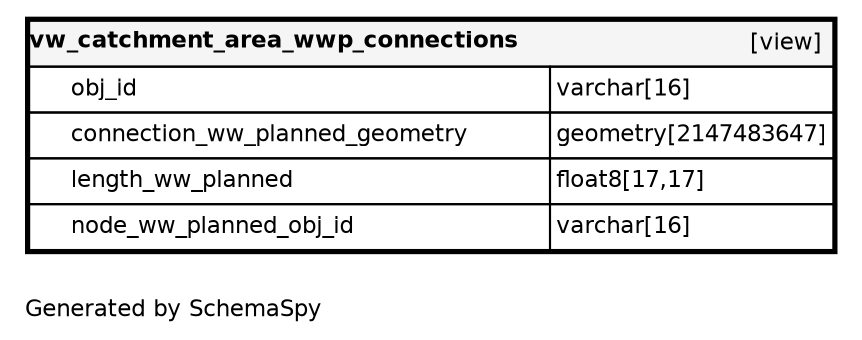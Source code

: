digraph "oneDegreeRelationshipsDiagram" {
  graph [    rankdir="RL"    bgcolor="#ffffff"    label="\nGenerated by SchemaSpy"    labeljust="l"    nodesep="0.18"    ranksep="0.46"    fontname="Helvetica"    fontsize="11"    ration="compress"  ];  node [    fontname="Helvetica"    fontsize="11"    shape="plaintext"  ];  edge [    arrowsize="0.8"  ];
  "vw_catchment_area_wwp_connections" [
   label=<
    <TABLE BORDER="2" CELLBORDER="1" CELLSPACING="0" BGCOLOR="#ffffff">
      <TR><TD COLSPAN="4"  BGCOLOR="#f5f5f5"><TABLE BORDER="0" CELLSPACING="0"><TR><TD ALIGN="LEFT" FIXEDSIZE="TRUE" WIDTH="229" HEIGHT="16"><B>vw_catchment_area_wwp_connections</B></TD><TD ALIGN="RIGHT">[view]</TD></TR></TABLE></TD></TR>
      <TR><TD PORT="obj_id" COLSPAN="2" ALIGN="LEFT"><TABLE BORDER="0" CELLSPACING="0" ALIGN="LEFT"><TR ALIGN="LEFT"><TD ALIGN="LEFT" FIXEDSIZE="TRUE" WIDTH="15" HEIGHT="16"></TD><TD ALIGN="LEFT" FIXEDSIZE="TRUE" WIDTH="229" HEIGHT="16">obj_id</TD></TR></TABLE></TD><TD PORT="obj_id.type" ALIGN="LEFT">varchar[16]</TD></TR>
      <TR><TD PORT="connection_ww_planned_geometry" COLSPAN="2" ALIGN="LEFT"><TABLE BORDER="0" CELLSPACING="0" ALIGN="LEFT"><TR ALIGN="LEFT"><TD ALIGN="LEFT" FIXEDSIZE="TRUE" WIDTH="15" HEIGHT="16"></TD><TD ALIGN="LEFT" FIXEDSIZE="TRUE" WIDTH="229" HEIGHT="16">connection_ww_planned_geometry</TD></TR></TABLE></TD><TD PORT="connection_ww_planned_geometry.type" ALIGN="LEFT">geometry[2147483647]</TD></TR>
      <TR><TD PORT="length_ww_planned" COLSPAN="2" ALIGN="LEFT"><TABLE BORDER="0" CELLSPACING="0" ALIGN="LEFT"><TR ALIGN="LEFT"><TD ALIGN="LEFT" FIXEDSIZE="TRUE" WIDTH="15" HEIGHT="16"></TD><TD ALIGN="LEFT" FIXEDSIZE="TRUE" WIDTH="229" HEIGHT="16">length_ww_planned</TD></TR></TABLE></TD><TD PORT="length_ww_planned.type" ALIGN="LEFT">float8[17,17]</TD></TR>
      <TR><TD PORT="node_ww_planned_obj_id" COLSPAN="2" ALIGN="LEFT"><TABLE BORDER="0" CELLSPACING="0" ALIGN="LEFT"><TR ALIGN="LEFT"><TD ALIGN="LEFT" FIXEDSIZE="TRUE" WIDTH="15" HEIGHT="16"></TD><TD ALIGN="LEFT" FIXEDSIZE="TRUE" WIDTH="229" HEIGHT="16">node_ww_planned_obj_id</TD></TR></TABLE></TD><TD PORT="node_ww_planned_obj_id.type" ALIGN="LEFT">varchar[16]</TD></TR>
    </TABLE>>
    URL="../../tables/vw_catchment_area_wwp_connections.html"
    target="_top"
    tooltip="vw_catchment_area_wwp_connections"
  ];
}
